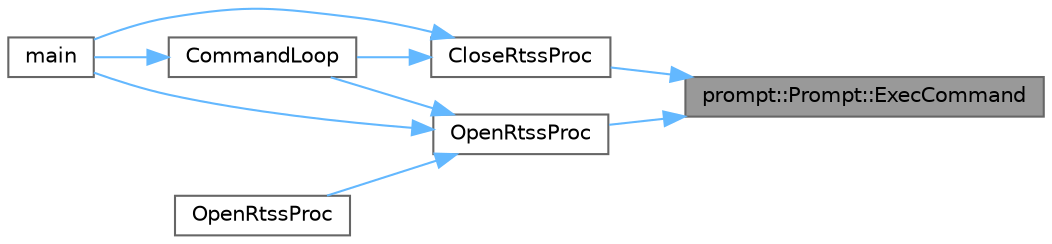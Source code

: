 digraph "prompt::Prompt::ExecCommand"
{
 // LATEX_PDF_SIZE
  bgcolor="transparent";
  edge [fontname=Helvetica,fontsize=10,labelfontname=Helvetica,labelfontsize=10];
  node [fontname=Helvetica,fontsize=10,shape=box,height=0.2,width=0.4];
  rankdir="RL";
  Node1 [id="Node000001",label="prompt::Prompt::ExecCommand",height=0.2,width=0.4,color="gray40", fillcolor="grey60", style="filled", fontcolor="black",tooltip="주어진 명령어를 실행하고 그 결과를 문자열로 반환합니다."];
  Node1 -> Node2 [id="edge1_Node000001_Node000002",dir="back",color="steelblue1",style="solid",tooltip=" "];
  Node2 [id="Node000002",label="CloseRtssProc",height=0.2,width=0.4,color="grey40", fillcolor="white", style="filled",URL="$_win_app_8cpp.html#a4929103d0c2a3d1444fa228f414e10ed",tooltip="시스템 구성 정보를 사용하여 RTSS 프로세스를 닫습니다."];
  Node2 -> Node3 [id="edge2_Node000002_Node000003",dir="back",color="steelblue1",style="solid",tooltip=" "];
  Node3 [id="Node000003",label="CommandLoop",height=0.2,width=0.4,color="grey40", fillcolor="white", style="filled",URL="$_win_app_8cpp.html#a4bab8a811513db99dd6cf77f2072aa88",tooltip="사용자 명령을 처리하는 루프입니다."];
  Node3 -> Node4 [id="edge3_Node000003_Node000004",dir="back",color="steelblue1",style="solid",tooltip=" "];
  Node4 [id="Node000004",label="main",height=0.2,width=0.4,color="grey40", fillcolor="white", style="filled",URL="$_win_app_8cpp.html#a9ef43c94a04d3145f5f315231da4526e",tooltip=" "];
  Node2 -> Node4 [id="edge4_Node000002_Node000004",dir="back",color="steelblue1",style="solid",tooltip=" "];
  Node1 -> Node5 [id="edge5_Node000001_Node000005",dir="back",color="steelblue1",style="solid",tooltip=" "];
  Node5 [id="Node000005",label="OpenRtssProc",height=0.2,width=0.4,color="grey40", fillcolor="white", style="filled",URL="$_win_app_8cpp.html#a02d0d3b7781c974b1acde665bad5c55a",tooltip="지정된 경로의 RTSS 프로세스를 엽니다."];
  Node5 -> Node3 [id="edge6_Node000005_Node000003",dir="back",color="steelblue1",style="solid",tooltip=" "];
  Node5 -> Node4 [id="edge7_Node000005_Node000004",dir="back",color="steelblue1",style="solid",tooltip=" "];
  Node5 -> Node6 [id="edge8_Node000005_Node000006",dir="back",color="steelblue1",style="solid",tooltip=" "];
  Node6 [id="Node000006",label="OpenRtssProc",height=0.2,width=0.4,color="grey40", fillcolor="white", style="filled",URL="$_win_app_8cpp.html#a312f81ba8fc13c40008c76701abf6b0a",tooltip="시스템 구성 정보를 사용하여 RTSS 프로세스를 엽니다."];
}
